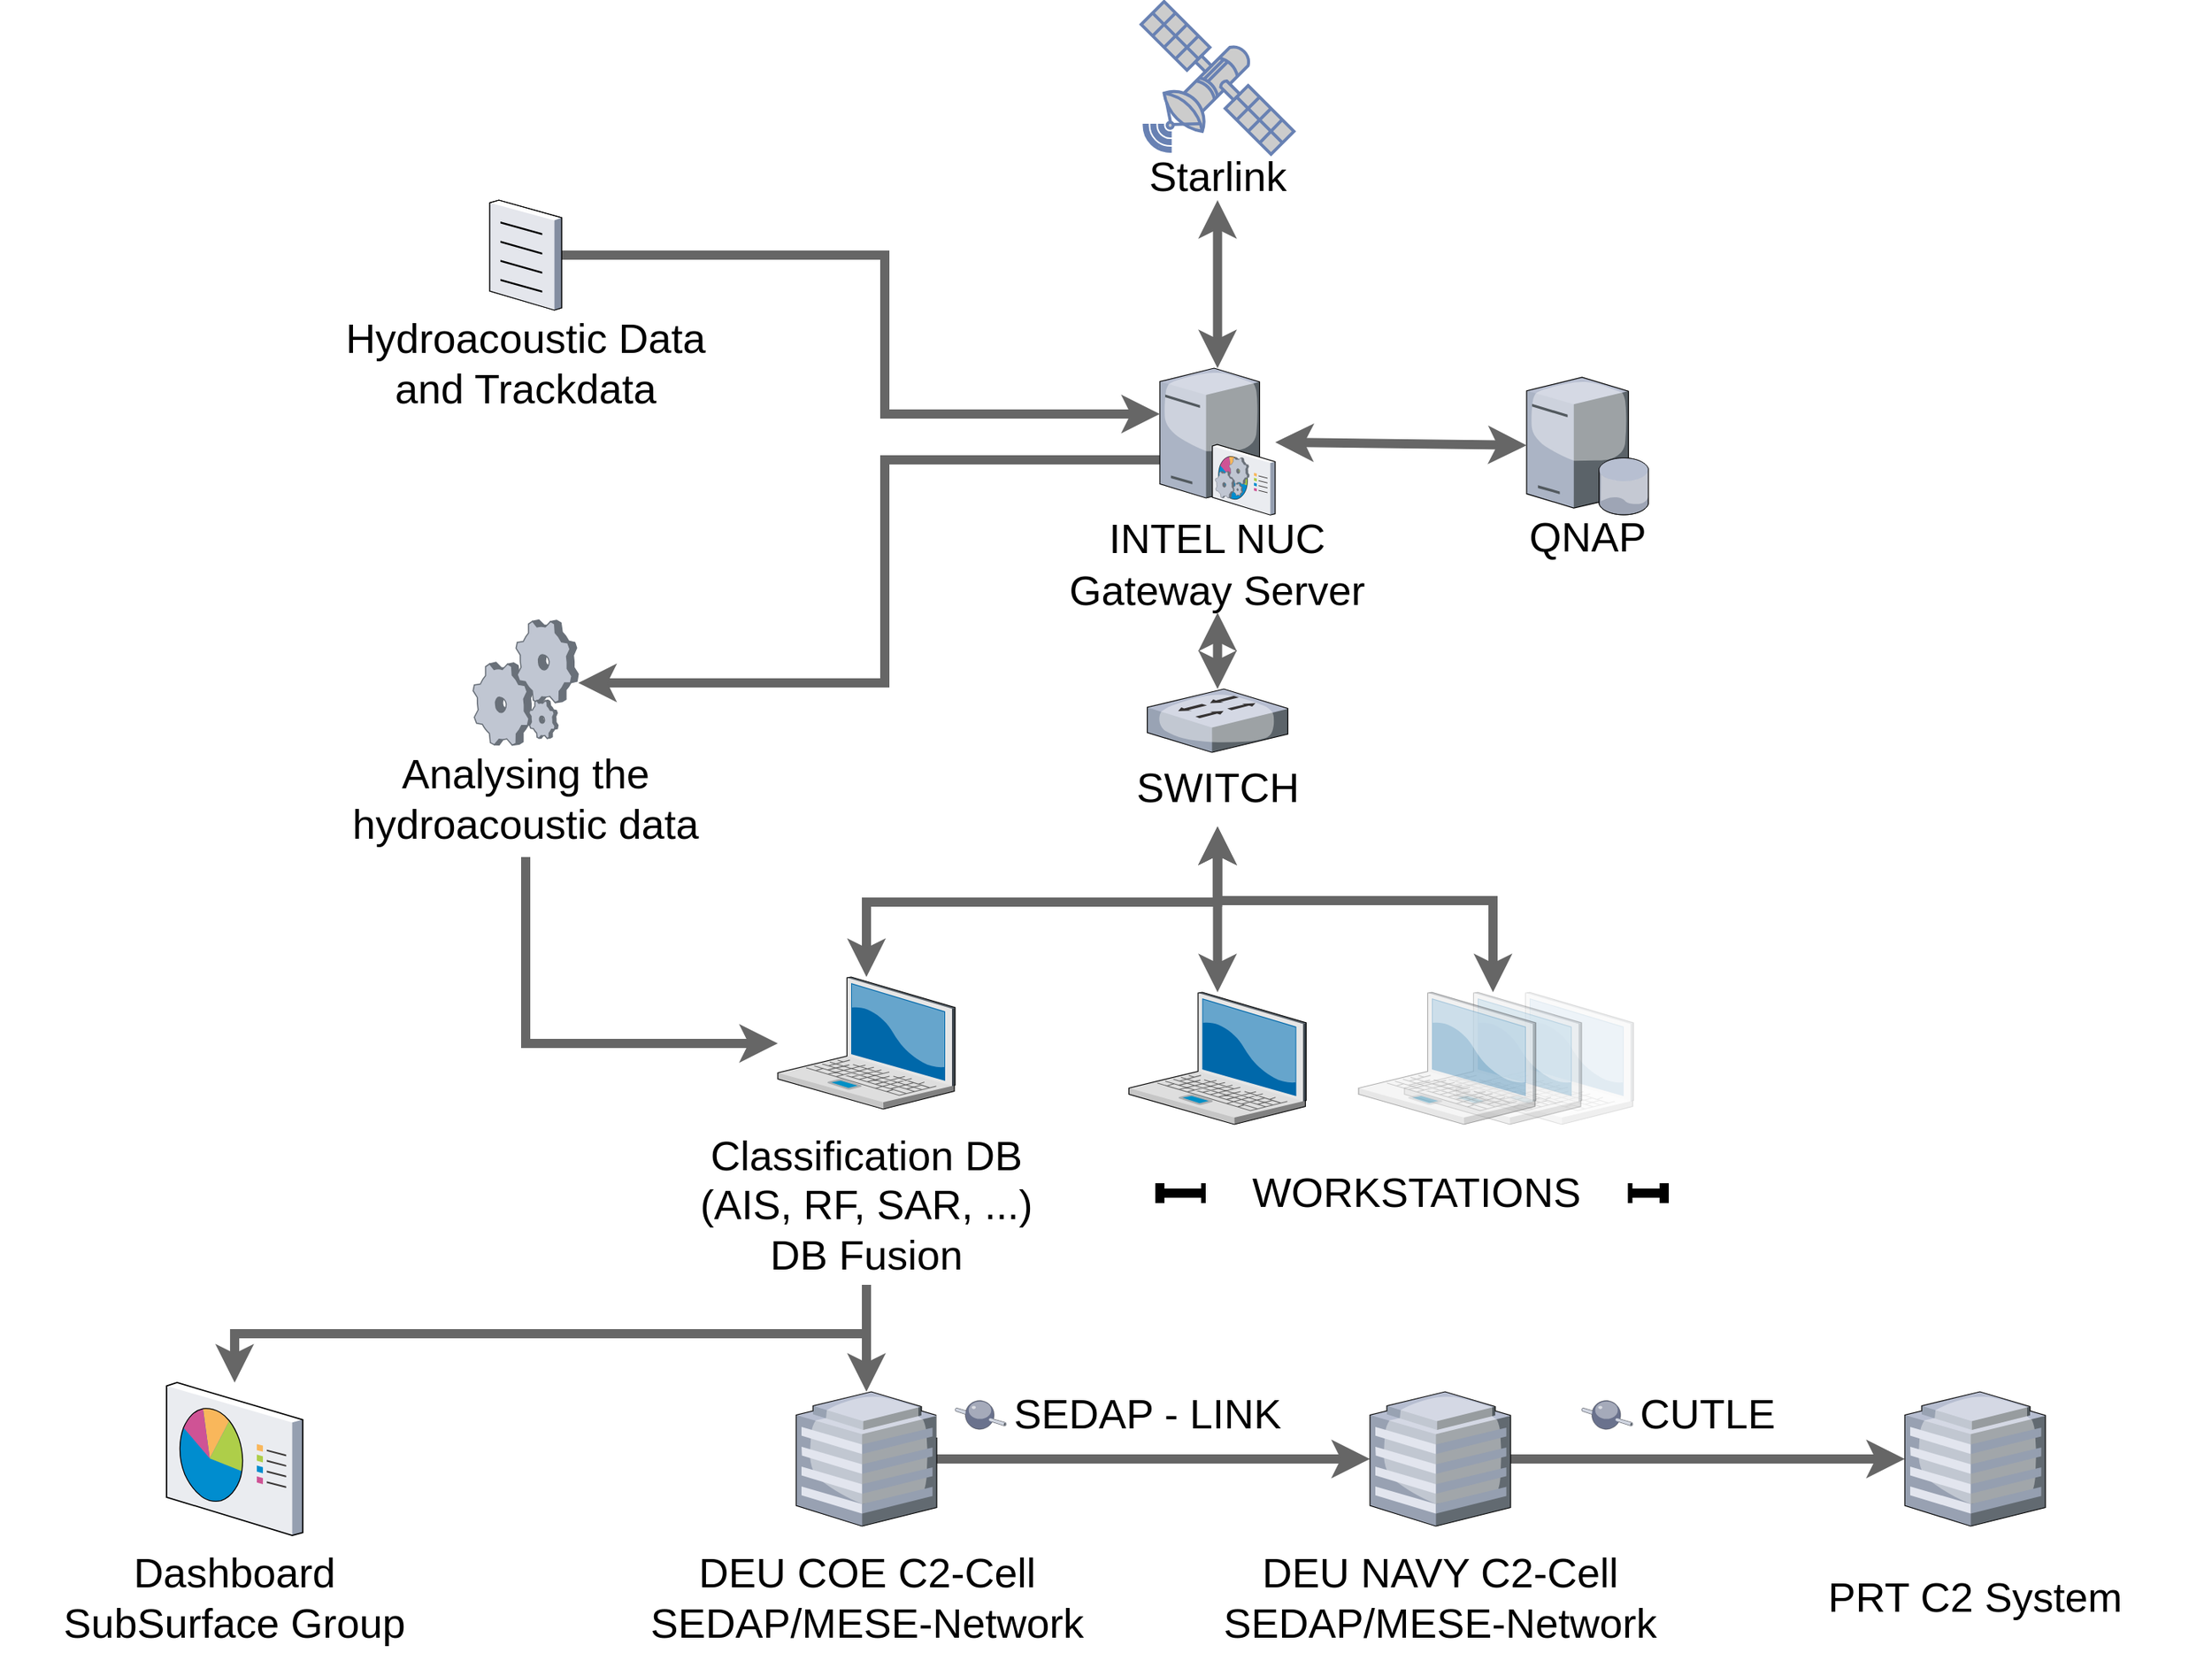 <mxfile version="21.0.8" type="github">
  <diagram name="Page-1" id="e3a06f82-3646-2815-327d-82caf3d4e204">
    <mxGraphModel dx="2635.5" dy="1853" grid="1" gridSize="10" guides="1" tooltips="1" connect="1" arrows="1" fold="1" page="1" pageScale="1.5" pageWidth="1169" pageHeight="826" background="none" math="0" shadow="0">
      <root>
        <mxCell id="0" style=";html=1;" />
        <mxCell id="1" style=";html=1;" parent="0" />
        <mxCell id="v_a7rXV7reOXVH5jTACX-1" value="" style="verticalLabelPosition=bottom;sketch=0;aspect=fixed;html=1;verticalAlign=top;strokeColor=none;align=center;outlineConnect=0;shape=mxgraph.citrix.database_server;" parent="1" vertex="1">
          <mxGeometry x="620" y="86" width="80" height="90" as="geometry" />
        </mxCell>
        <mxCell id="v_a7rXV7reOXVH5jTACX-2" value="" style="verticalLabelPosition=bottom;sketch=0;aspect=fixed;html=1;verticalAlign=top;strokeColor=none;align=center;outlineConnect=0;shape=mxgraph.citrix.laptop_2;" parent="1" vertex="1">
          <mxGeometry x="130" y="478.5" width="116" height="86.5" as="geometry" />
        </mxCell>
        <mxCell id="v_a7rXV7reOXVH5jTACX-9" style="edgeStyle=elbowEdgeStyle;rounded=0;orthogonalLoop=1;jettySize=auto;html=1;strokeWidth=6;elbow=vertical;fillColor=#f5f5f5;strokeColor=#666666;startArrow=classic;startFill=1;" parent="1" target="v_a7rXV7reOXVH5jTACX-2" edge="1">
          <mxGeometry relative="1" as="geometry">
            <mxPoint x="417.75" y="380" as="sourcePoint" />
          </mxGeometry>
        </mxCell>
        <mxCell id="v_a7rXV7reOXVH5jTACX-10" style="edgeStyle=elbowEdgeStyle;rounded=0;orthogonalLoop=1;jettySize=auto;elbow=vertical;html=1;strokeWidth=6;fillColor=#f5f5f5;strokeColor=#666666;startArrow=classic;startFill=1;" parent="1" target="v_a7rXV7reOXVH5jTACX-8" edge="1">
          <mxGeometry relative="1" as="geometry">
            <mxPoint x="417.75" y="380" as="sourcePoint" />
          </mxGeometry>
        </mxCell>
        <mxCell id="v_a7rXV7reOXVH5jTACX-14" style="edgeStyle=elbowEdgeStyle;rounded=0;orthogonalLoop=1;jettySize=auto;elbow=vertical;html=1;strokeWidth=6;fillColor=#f5f5f5;strokeColor=#666666;startArrow=classic;startFill=1;" parent="1" target="v_a7rXV7reOXVH5jTACX-12" edge="1">
          <mxGeometry relative="1" as="geometry">
            <mxPoint x="417.75" y="380" as="sourcePoint" />
            <Array as="points">
              <mxPoint x="510" y="428.5" />
            </Array>
          </mxGeometry>
        </mxCell>
        <mxCell id="v_a7rXV7reOXVH5jTACX-4" value="" style="verticalLabelPosition=bottom;sketch=0;aspect=fixed;html=1;verticalAlign=top;strokeColor=none;align=center;outlineConnect=0;shape=mxgraph.citrix.switch;direction=east;" parent="1" vertex="1">
          <mxGeometry x="371.75" y="290" width="92" height="41.5" as="geometry" />
        </mxCell>
        <mxCell id="v_a7rXV7reOXVH5jTACX-6" style="rounded=0;orthogonalLoop=1;jettySize=auto;html=1;elbow=vertical;fillColor=#f5f5f5;strokeColor=#666666;strokeWidth=6;startArrow=classic;startFill=1;" parent="1" source="v_a7rXV7reOXVH5jTACX-5" target="v_a7rXV7reOXVH5jTACX-1" edge="1">
          <mxGeometry relative="1" as="geometry" />
        </mxCell>
        <mxCell id="v_a7rXV7reOXVH5jTACX-7" style="rounded=0;orthogonalLoop=1;jettySize=auto;html=1;elbow=vertical;strokeWidth=6;fillColor=#f5f5f5;strokeColor=#666666;startArrow=classic;startFill=1;exitX=0.5;exitY=1;exitDx=0;exitDy=0;" parent="1" source="v_a7rXV7reOXVH5jTACX-20" target="v_a7rXV7reOXVH5jTACX-4" edge="1">
          <mxGeometry relative="1" as="geometry" />
        </mxCell>
        <mxCell id="v_a7rXV7reOXVH5jTACX-16" style="edgeStyle=elbowEdgeStyle;rounded=0;orthogonalLoop=1;jettySize=auto;elbow=vertical;html=1;strokeWidth=6;startArrow=classic;startFill=1;fillColor=#f5f5f5;strokeColor=#666666;entryX=0.5;entryY=1;entryDx=0;entryDy=0;" parent="1" source="v_a7rXV7reOXVH5jTACX-5" target="v_a7rXV7reOXVH5jTACX-17" edge="1">
          <mxGeometry relative="1" as="geometry" />
        </mxCell>
        <mxCell id="aCXepm_bV8Yw-o5EbkVv-26" style="edgeStyle=orthogonalEdgeStyle;rounded=0;orthogonalLoop=1;jettySize=auto;html=1;strokeWidth=6;strokeColor=#666666;" edge="1" parent="1" source="v_a7rXV7reOXVH5jTACX-5" target="aCXepm_bV8Yw-o5EbkVv-1">
          <mxGeometry relative="1" as="geometry">
            <Array as="points">
              <mxPoint x="200" y="140" />
              <mxPoint x="200" y="286" />
            </Array>
          </mxGeometry>
        </mxCell>
        <mxCell id="v_a7rXV7reOXVH5jTACX-5" value="" style="verticalLabelPosition=bottom;sketch=0;aspect=fixed;html=1;verticalAlign=top;strokeColor=none;align=center;outlineConnect=0;shape=mxgraph.citrix.command_center;" parent="1" vertex="1">
          <mxGeometry x="380" y="80" width="75.5" height="96" as="geometry" />
        </mxCell>
        <mxCell id="v_a7rXV7reOXVH5jTACX-8" value="" style="verticalLabelPosition=bottom;sketch=0;aspect=fixed;html=1;verticalAlign=top;strokeColor=none;align=center;outlineConnect=0;shape=mxgraph.citrix.laptop_2;" parent="1" vertex="1">
          <mxGeometry x="359.75" y="488.5" width="116" height="86.5" as="geometry" />
        </mxCell>
        <mxCell id="v_a7rXV7reOXVH5jTACX-13" value="" style="verticalLabelPosition=bottom;sketch=0;aspect=fixed;html=1;verticalAlign=top;strokeColor=none;align=center;outlineConnect=0;shape=mxgraph.citrix.laptop_2;fillStyle=auto;opacity=10;" parent="1" vertex="1">
          <mxGeometry x="574" y="488.5" width="116" height="86.5" as="geometry" />
        </mxCell>
        <mxCell id="v_a7rXV7reOXVH5jTACX-12" value="" style="verticalLabelPosition=bottom;sketch=0;aspect=fixed;html=1;verticalAlign=top;strokeColor=none;align=center;outlineConnect=0;shape=mxgraph.citrix.laptop_2;fillStyle=auto;opacity=20;" parent="1" vertex="1">
          <mxGeometry x="540" y="488.5" width="116" height="86.5" as="geometry" />
        </mxCell>
        <mxCell id="v_a7rXV7reOXVH5jTACX-11" value="" style="verticalLabelPosition=bottom;sketch=0;aspect=fixed;html=1;verticalAlign=top;strokeColor=none;align=center;outlineConnect=0;shape=mxgraph.citrix.laptop_2;fillStyle=auto;opacity=30;" parent="1" vertex="1">
          <mxGeometry x="510" y="488.5" width="116" height="86.5" as="geometry" />
        </mxCell>
        <mxCell id="v_a7rXV7reOXVH5jTACX-15" value="" style="fontColor=#0066CC;verticalAlign=top;verticalLabelPosition=bottom;labelPosition=center;align=center;html=1;outlineConnect=0;fillColor=#CCCCCC;strokeColor=#6881B3;gradientColor=none;gradientDirection=north;strokeWidth=2;shape=mxgraph.networks.satellite;fillStyle=auto;" parent="1" vertex="1">
          <mxGeometry x="367.75" y="-160" width="100" height="100" as="geometry" />
        </mxCell>
        <mxCell id="v_a7rXV7reOXVH5jTACX-17" value="&lt;font style=&quot;font-size: 13px;&quot;&gt;&lt;font style=&quot;font-size: 14px;&quot;&gt;&lt;font style=&quot;font-size: 15px;&quot;&gt;&lt;font style=&quot;font-size: 16px;&quot;&gt;&lt;font style=&quot;font-size: 17px;&quot;&gt;&lt;font style=&quot;font-size: 18px;&quot;&gt;&lt;font style=&quot;font-size: 19px;&quot;&gt;&lt;font style=&quot;font-size: 20px;&quot;&gt;&lt;font style=&quot;font-size: 21px;&quot;&gt;&lt;font style=&quot;font-size: 22px;&quot;&gt;&lt;font style=&quot;font-size: 23px;&quot;&gt;&lt;font style=&quot;font-size: 24px;&quot;&gt;&lt;font style=&quot;font-size: 25px;&quot;&gt;&lt;font style=&quot;font-size: 26px;&quot;&gt;&lt;font style=&quot;font-size: 27px;&quot;&gt;Starlink&lt;/font&gt;&lt;/font&gt;&lt;/font&gt;&lt;/font&gt;&lt;/font&gt;&lt;/font&gt;&lt;/font&gt;&lt;/font&gt;&lt;/font&gt;&lt;/font&gt;&lt;/font&gt;&lt;/font&gt;&lt;/font&gt;&lt;/font&gt;&lt;/font&gt;" style="text;html=1;fillColor=none;align=center;verticalAlign=middle;whiteSpace=wrap;rounded=0;" parent="1" vertex="1">
          <mxGeometry x="387.75" y="-60" width="60" height="30" as="geometry" />
        </mxCell>
        <mxCell id="v_a7rXV7reOXVH5jTACX-18" value="&lt;font style=&quot;font-size: 13px;&quot;&gt;&lt;font style=&quot;font-size: 14px;&quot;&gt;&lt;font style=&quot;font-size: 15px;&quot;&gt;&lt;font style=&quot;font-size: 16px;&quot;&gt;&lt;font style=&quot;font-size: 17px;&quot;&gt;&lt;font style=&quot;font-size: 18px;&quot;&gt;&lt;font style=&quot;font-size: 19px;&quot;&gt;&lt;font style=&quot;font-size: 20px;&quot;&gt;&lt;font style=&quot;font-size: 21px;&quot;&gt;&lt;font style=&quot;font-size: 22px;&quot;&gt;&lt;font style=&quot;font-size: 23px;&quot;&gt;&lt;font style=&quot;font-size: 24px;&quot;&gt;&lt;font style=&quot;font-size: 25px;&quot;&gt;&lt;font style=&quot;font-size: 26px;&quot;&gt;&lt;font style=&quot;font-size: 27px;&quot;&gt;SWITCH&lt;/font&gt;&lt;/font&gt;&lt;/font&gt;&lt;/font&gt;&lt;/font&gt;&lt;/font&gt;&lt;/font&gt;&lt;/font&gt;&lt;/font&gt;&lt;/font&gt;&lt;/font&gt;&lt;/font&gt;&lt;/font&gt;&lt;/font&gt;&lt;/font&gt;" style="text;html=1;fillColor=none;align=center;verticalAlign=middle;whiteSpace=wrap;rounded=0;" parent="1" vertex="1">
          <mxGeometry x="387.75" y="340" width="60" height="30" as="geometry" />
        </mxCell>
        <mxCell id="v_a7rXV7reOXVH5jTACX-20" value="&lt;div&gt;&lt;font style=&quot;font-size: 13px;&quot;&gt;&lt;font style=&quot;font-size: 14px;&quot;&gt;&lt;font style=&quot;font-size: 15px;&quot;&gt;&lt;font style=&quot;font-size: 16px;&quot;&gt;&lt;font style=&quot;font-size: 17px;&quot;&gt;&lt;font style=&quot;font-size: 18px;&quot;&gt;&lt;font style=&quot;font-size: 19px;&quot;&gt;&lt;font style=&quot;font-size: 20px;&quot;&gt;&lt;font style=&quot;font-size: 21px;&quot;&gt;&lt;font style=&quot;font-size: 22px;&quot;&gt;&lt;font style=&quot;font-size: 23px;&quot;&gt;&lt;font style=&quot;font-size: 24px;&quot;&gt;&lt;font style=&quot;font-size: 25px;&quot;&gt;&lt;font style=&quot;font-size: 26px;&quot;&gt;&lt;font style=&quot;font-size: 27px;&quot;&gt;&lt;font style=&quot;font-size: 28px;&quot;&gt;&lt;font style=&quot;font-size: 27px;&quot;&gt;INTEL NUC&lt;/font&gt;&lt;/font&gt;&lt;/font&gt;&lt;/font&gt;&lt;/font&gt;&lt;/font&gt;&lt;/font&gt;&lt;/font&gt;&lt;/font&gt;&lt;/font&gt;&lt;/font&gt;&lt;/font&gt;&lt;/font&gt;&lt;/font&gt;&lt;/font&gt;&lt;/font&gt;&lt;/font&gt;&lt;/div&gt;&lt;div&gt;&lt;font style=&quot;font-size: 13px;&quot;&gt;&lt;font style=&quot;font-size: 14px;&quot;&gt;&lt;font style=&quot;font-size: 15px;&quot;&gt;&lt;font style=&quot;font-size: 16px;&quot;&gt;&lt;font style=&quot;font-size: 17px;&quot;&gt;&lt;font style=&quot;font-size: 18px;&quot;&gt;&lt;font style=&quot;font-size: 19px;&quot;&gt;&lt;font style=&quot;font-size: 20px;&quot;&gt;&lt;font style=&quot;font-size: 21px;&quot;&gt;&lt;font style=&quot;font-size: 22px;&quot;&gt;&lt;font style=&quot;font-size: 23px;&quot;&gt;&lt;font style=&quot;font-size: 24px;&quot;&gt;&lt;font style=&quot;font-size: 25px;&quot;&gt;&lt;font style=&quot;font-size: 26px;&quot;&gt;&lt;font style=&quot;font-size: 27px;&quot;&gt;&lt;font style=&quot;font-size: 28px;&quot;&gt;&lt;font style=&quot;font-size: 27px;&quot;&gt;Gateway Server&lt;br&gt;&lt;/font&gt;&lt;/font&gt;&lt;/font&gt;&lt;/font&gt;&lt;/font&gt;&lt;/font&gt;&lt;/font&gt;&lt;/font&gt;&lt;/font&gt;&lt;/font&gt;&lt;/font&gt;&lt;/font&gt;&lt;/font&gt;&lt;/font&gt;&lt;/font&gt;&lt;/font&gt;&lt;/font&gt;&lt;/div&gt;" style="text;html=1;fillColor=none;align=center;verticalAlign=middle;whiteSpace=wrap;rounded=0;" parent="1" vertex="1">
          <mxGeometry x="289.13" y="176" width="257.25" height="64" as="geometry" />
        </mxCell>
        <mxCell id="v_a7rXV7reOXVH5jTACX-21" value="&lt;font style=&quot;font-size: 13px;&quot;&gt;&lt;font style=&quot;font-size: 14px;&quot;&gt;&lt;font style=&quot;font-size: 15px;&quot;&gt;&lt;font style=&quot;font-size: 16px;&quot;&gt;&lt;font style=&quot;font-size: 17px;&quot;&gt;&lt;font style=&quot;font-size: 18px;&quot;&gt;&lt;font style=&quot;font-size: 19px;&quot;&gt;&lt;font style=&quot;font-size: 20px;&quot;&gt;&lt;font style=&quot;font-size: 21px;&quot;&gt;&lt;font style=&quot;font-size: 22px;&quot;&gt;&lt;font style=&quot;font-size: 23px;&quot;&gt;&lt;font style=&quot;font-size: 24px;&quot;&gt;&lt;font style=&quot;font-size: 25px;&quot;&gt;&lt;font style=&quot;font-size: 26px;&quot;&gt;&lt;font style=&quot;font-size: 27px;&quot;&gt;QNAP&lt;/font&gt;&lt;/font&gt;&lt;/font&gt;&lt;/font&gt;&lt;/font&gt;&lt;/font&gt;&lt;/font&gt;&lt;/font&gt;&lt;/font&gt;&lt;/font&gt;&lt;/font&gt;&lt;/font&gt;&lt;/font&gt;&lt;/font&gt;&lt;/font&gt;" style="text;html=1;fillColor=none;align=center;verticalAlign=middle;whiteSpace=wrap;rounded=0;" parent="1" vertex="1">
          <mxGeometry x="630" y="176" width="60" height="30" as="geometry" />
        </mxCell>
        <mxCell id="v_a7rXV7reOXVH5jTACX-23" value="" style="endArrow=baseDash;startArrow=baseDash;html=1;rounded=0;strokeWidth=6;fontSize=27;elbow=vertical;startFill=0;endFill=0;" parent="1" edge="1" source="v_a7rXV7reOXVH5jTACX-22">
          <mxGeometry width="50" height="50" relative="1" as="geometry">
            <mxPoint x="380" y="620" as="sourcePoint" />
            <mxPoint x="710" y="620" as="targetPoint" />
            <Array as="points" />
          </mxGeometry>
        </mxCell>
        <mxCell id="aCXepm_bV8Yw-o5EbkVv-1" value="" style="verticalLabelPosition=bottom;sketch=0;aspect=fixed;html=1;verticalAlign=top;strokeColor=none;align=center;outlineConnect=0;shape=mxgraph.citrix.process;" vertex="1" parent="1">
          <mxGeometry x="-69.39" y="244.75" width="68.77" height="82" as="geometry" />
        </mxCell>
        <mxCell id="aCXepm_bV8Yw-o5EbkVv-22" style="edgeStyle=orthogonalEdgeStyle;rounded=0;orthogonalLoop=1;jettySize=auto;html=1;strokeWidth=6;strokeColor=#666666;" edge="1" parent="1" target="v_a7rXV7reOXVH5jTACX-2">
          <mxGeometry relative="1" as="geometry">
            <mxPoint x="-35" y="400" as="sourcePoint" />
            <Array as="points">
              <mxPoint x="-35" y="522" />
            </Array>
          </mxGeometry>
        </mxCell>
        <mxCell id="aCXepm_bV8Yw-o5EbkVv-2" value="&lt;font style=&quot;font-size: 27px;&quot;&gt;Analysing the hydroacoustic data&lt;/font&gt;" style="text;html=1;fillColor=none;align=center;verticalAlign=middle;whiteSpace=wrap;rounded=0;" vertex="1" parent="1">
          <mxGeometry x="-150" y="346.75" width="230" height="30" as="geometry" />
        </mxCell>
        <mxCell id="aCXepm_bV8Yw-o5EbkVv-18" style="edgeStyle=orthogonalEdgeStyle;rounded=0;orthogonalLoop=1;jettySize=auto;html=1;strokeWidth=6;strokeColor=#666666;" edge="1" parent="1" source="aCXepm_bV8Yw-o5EbkVv-4" target="aCXepm_bV8Yw-o5EbkVv-6">
          <mxGeometry relative="1" as="geometry" />
        </mxCell>
        <mxCell id="aCXepm_bV8Yw-o5EbkVv-19" style="edgeStyle=orthogonalEdgeStyle;rounded=0;orthogonalLoop=1;jettySize=auto;html=1;exitX=0.5;exitY=1;exitDx=0;exitDy=0;strokeWidth=6;strokeColor=#666666;" edge="1" parent="1" source="aCXepm_bV8Yw-o5EbkVv-4" target="aCXepm_bV8Yw-o5EbkVv-20">
          <mxGeometry relative="1" as="geometry">
            <mxPoint x="-220" y="740" as="targetPoint" />
          </mxGeometry>
        </mxCell>
        <mxCell id="aCXepm_bV8Yw-o5EbkVv-4" value="&lt;div style=&quot;font-size: 27px;&quot;&gt;&lt;font style=&quot;font-size: 27px;&quot;&gt;Classification DB&lt;/font&gt;&lt;/div&gt;&lt;div style=&quot;font-size: 27px;&quot;&gt;&lt;font style=&quot;font-size: 27px;&quot;&gt;(AIS, RF, SAR, ...)&lt;/font&gt;&lt;/div&gt;&lt;div style=&quot;font-size: 27px;&quot;&gt;&lt;font style=&quot;font-size: 27px;&quot;&gt;DB Fusion&lt;/font&gt;&lt;br&gt;&lt;/div&gt;" style="text;html=1;align=center;verticalAlign=middle;whiteSpace=wrap;rounded=0;fillColor=#FFFFFF;strokeColor=none;" vertex="1" parent="1">
          <mxGeometry x="63" y="575" width="250" height="105" as="geometry" />
        </mxCell>
        <mxCell id="aCXepm_bV8Yw-o5EbkVv-5" value="" style="endArrow=baseDash;startArrow=baseDash;html=1;rounded=0;strokeWidth=6;fontSize=27;elbow=vertical;startFill=0;endFill=0;" edge="1" parent="1" target="v_a7rXV7reOXVH5jTACX-22">
          <mxGeometry width="50" height="50" relative="1" as="geometry">
            <mxPoint x="380" y="620" as="sourcePoint" />
            <mxPoint x="710" y="620" as="targetPoint" />
            <Array as="points" />
          </mxGeometry>
        </mxCell>
        <mxCell id="v_a7rXV7reOXVH5jTACX-22" value="&lt;font style=&quot;font-size: 13px;&quot;&gt;&lt;font style=&quot;font-size: 14px;&quot;&gt;&lt;font style=&quot;font-size: 15px;&quot;&gt;&lt;font style=&quot;font-size: 16px;&quot;&gt;&lt;font style=&quot;font-size: 17px;&quot;&gt;&lt;font style=&quot;font-size: 18px;&quot;&gt;&lt;font style=&quot;font-size: 19px;&quot;&gt;&lt;font style=&quot;font-size: 20px;&quot;&gt;&lt;font style=&quot;font-size: 21px;&quot;&gt;&lt;font style=&quot;font-size: 22px;&quot;&gt;&lt;font style=&quot;font-size: 23px;&quot;&gt;&lt;font style=&quot;font-size: 24px;&quot;&gt;&lt;font style=&quot;font-size: 25px;&quot;&gt;&lt;font style=&quot;font-size: 26px;&quot;&gt;&lt;font style=&quot;font-size: 27px;&quot;&gt;WORKSTATIONS&lt;/font&gt;&lt;/font&gt;&lt;/font&gt;&lt;/font&gt;&lt;/font&gt;&lt;/font&gt;&lt;/font&gt;&lt;/font&gt;&lt;/font&gt;&lt;/font&gt;&lt;/font&gt;&lt;/font&gt;&lt;/font&gt;&lt;/font&gt;&lt;/font&gt;" style="text;html=1;align=center;verticalAlign=middle;whiteSpace=wrap;rounded=0;fillColor=#FFFFFF;strokeColor=none;" parent="1" vertex="1">
          <mxGeometry x="410" y="605" width="276.25" height="30" as="geometry" />
        </mxCell>
        <mxCell id="aCXepm_bV8Yw-o5EbkVv-12" style="edgeStyle=orthogonalEdgeStyle;rounded=0;orthogonalLoop=1;jettySize=auto;html=1;strokeWidth=6;strokeColor=#666666;" edge="1" parent="1" source="aCXepm_bV8Yw-o5EbkVv-6" target="aCXepm_bV8Yw-o5EbkVv-8">
          <mxGeometry relative="1" as="geometry" />
        </mxCell>
        <mxCell id="aCXepm_bV8Yw-o5EbkVv-6" value="" style="verticalLabelPosition=bottom;sketch=0;aspect=fixed;html=1;verticalAlign=top;strokeColor=none;align=center;outlineConnect=0;shape=mxgraph.citrix.hq_enterprise;" vertex="1" parent="1">
          <mxGeometry x="142" y="750" width="92" height="88" as="geometry" />
        </mxCell>
        <mxCell id="aCXepm_bV8Yw-o5EbkVv-7" value="&lt;div style=&quot;font-size: 27px;&quot;&gt;&lt;font style=&quot;font-size: 27px;&quot;&gt;DEU COE C2-Cell&lt;/font&gt;&lt;/div&gt;&lt;div style=&quot;font-size: 27px;&quot;&gt;&lt;font style=&quot;font-size: 27px;&quot;&gt;SEDAP/MESE-Network&lt;/font&gt;&lt;br&gt;&lt;/div&gt;" style="text;html=1;align=center;verticalAlign=middle;whiteSpace=wrap;rounded=0;fillColor=#FFFFFF;strokeColor=none;" vertex="1" parent="1">
          <mxGeometry x="34.5" y="850" width="307" height="70" as="geometry" />
        </mxCell>
        <mxCell id="aCXepm_bV8Yw-o5EbkVv-13" style="edgeStyle=orthogonalEdgeStyle;rounded=0;orthogonalLoop=1;jettySize=auto;html=1;strokeWidth=6;strokeColor=#666666;" edge="1" parent="1" source="aCXepm_bV8Yw-o5EbkVv-8" target="aCXepm_bV8Yw-o5EbkVv-10">
          <mxGeometry relative="1" as="geometry" />
        </mxCell>
        <mxCell id="aCXepm_bV8Yw-o5EbkVv-8" value="" style="verticalLabelPosition=bottom;sketch=0;aspect=fixed;html=1;verticalAlign=top;strokeColor=none;align=center;outlineConnect=0;shape=mxgraph.citrix.hq_enterprise;" vertex="1" parent="1">
          <mxGeometry x="517.5" y="750" width="92" height="88" as="geometry" />
        </mxCell>
        <mxCell id="aCXepm_bV8Yw-o5EbkVv-9" value="&lt;div style=&quot;font-size: 27px;&quot;&gt;&lt;font style=&quot;font-size: 27px;&quot;&gt;DEU NAVY C2-Cell&lt;/font&gt;&lt;/div&gt;&lt;div style=&quot;font-size: 27px;&quot;&gt;&lt;font style=&quot;font-size: 27px;&quot;&gt;SEDAP/MESE-Network&lt;/font&gt;&lt;br&gt;&lt;/div&gt;" style="text;html=1;align=center;verticalAlign=middle;whiteSpace=wrap;rounded=0;fillColor=#FFFFFF;strokeColor=none;" vertex="1" parent="1">
          <mxGeometry x="410" y="850" width="307" height="70" as="geometry" />
        </mxCell>
        <mxCell id="aCXepm_bV8Yw-o5EbkVv-10" value="" style="verticalLabelPosition=bottom;sketch=0;aspect=fixed;html=1;verticalAlign=top;strokeColor=none;align=center;outlineConnect=0;shape=mxgraph.citrix.hq_enterprise;" vertex="1" parent="1">
          <mxGeometry x="867.5" y="750" width="92" height="88" as="geometry" />
        </mxCell>
        <mxCell id="aCXepm_bV8Yw-o5EbkVv-11" value="&lt;font style=&quot;font-size: 27px;&quot;&gt;PRT C2 System&lt;/font&gt;" style="text;html=1;align=center;verticalAlign=middle;whiteSpace=wrap;rounded=0;fillColor=#FFFFFF;strokeColor=none;" vertex="1" parent="1">
          <mxGeometry x="760" y="850" width="307" height="70" as="geometry" />
        </mxCell>
        <mxCell id="aCXepm_bV8Yw-o5EbkVv-14" value="&lt;font style=&quot;font-size: 27px;&quot;&gt;SEDAP - LINK&lt;/font&gt;" style="text;html=1;align=center;verticalAlign=middle;whiteSpace=wrap;rounded=0;fillColor=#FFFFFF;strokeColor=none;" vertex="1" parent="1">
          <mxGeometry x="233.75" y="750" width="276.25" height="30" as="geometry" />
        </mxCell>
        <mxCell id="aCXepm_bV8Yw-o5EbkVv-15" value="&lt;font style=&quot;font-size: 27px;&quot;&gt;CUTLE&lt;/font&gt;" style="text;html=1;align=center;verticalAlign=middle;whiteSpace=wrap;rounded=0;fillColor=#FFFFFF;strokeColor=none;" vertex="1" parent="1">
          <mxGeometry x="620" y="750" width="236.75" height="30" as="geometry" />
        </mxCell>
        <mxCell id="aCXepm_bV8Yw-o5EbkVv-16" value="" style="verticalLabelPosition=bottom;sketch=0;aspect=fixed;html=1;verticalAlign=top;strokeColor=none;align=center;outlineConnect=0;shape=mxgraph.citrix.middleware;" vertex="1" parent="1">
          <mxGeometry x="656" y="755" width="33.53" height="20" as="geometry" />
        </mxCell>
        <mxCell id="aCXepm_bV8Yw-o5EbkVv-17" value="" style="verticalLabelPosition=bottom;sketch=0;aspect=fixed;html=1;verticalAlign=top;strokeColor=none;align=center;outlineConnect=0;shape=mxgraph.citrix.middleware;" vertex="1" parent="1">
          <mxGeometry x="246" y="755" width="33.53" height="20" as="geometry" />
        </mxCell>
        <mxCell id="aCXepm_bV8Yw-o5EbkVv-20" value="" style="verticalLabelPosition=bottom;sketch=0;aspect=fixed;html=1;verticalAlign=top;strokeColor=none;align=center;outlineConnect=0;shape=mxgraph.citrix.reporting;" vertex="1" parent="1">
          <mxGeometry x="-270" y="744" width="89.13" height="100" as="geometry" />
        </mxCell>
        <mxCell id="aCXepm_bV8Yw-o5EbkVv-21" value="&lt;div style=&quot;font-size: 27px;&quot;&gt;Dashboard&lt;/div&gt;&lt;div style=&quot;font-size: 27px;&quot;&gt;SubSurface Group&lt;/div&gt;" style="text;html=1;align=center;verticalAlign=middle;whiteSpace=wrap;rounded=0;fillColor=#FFFFFF;strokeColor=none;" vertex="1" parent="1">
          <mxGeometry x="-378.93" y="850" width="307" height="70" as="geometry" />
        </mxCell>
        <mxCell id="aCXepm_bV8Yw-o5EbkVv-25" style="edgeStyle=orthogonalEdgeStyle;rounded=0;orthogonalLoop=1;jettySize=auto;html=1;strokeWidth=6;strokeColor=#666666;" edge="1" parent="1" source="aCXepm_bV8Yw-o5EbkVv-23" target="v_a7rXV7reOXVH5jTACX-5">
          <mxGeometry relative="1" as="geometry">
            <Array as="points">
              <mxPoint x="200" y="6" />
              <mxPoint x="200" y="110" />
            </Array>
          </mxGeometry>
        </mxCell>
        <mxCell id="aCXepm_bV8Yw-o5EbkVv-23" value="" style="verticalLabelPosition=bottom;sketch=0;aspect=fixed;html=1;verticalAlign=top;strokeColor=none;align=center;outlineConnect=0;shape=mxgraph.citrix.document;" vertex="1" parent="1">
          <mxGeometry x="-58.5" y="-30" width="47" height="72" as="geometry" />
        </mxCell>
        <mxCell id="aCXepm_bV8Yw-o5EbkVv-24" value="&lt;font style=&quot;font-size: 27px;&quot;&gt;Hydroacoustic Data and Trackdata&lt;/font&gt;" style="text;html=1;fillColor=none;align=center;verticalAlign=middle;whiteSpace=wrap;rounded=0;" vertex="1" parent="1">
          <mxGeometry x="-170" y="42" width="270" height="70" as="geometry" />
        </mxCell>
      </root>
    </mxGraphModel>
  </diagram>
</mxfile>
